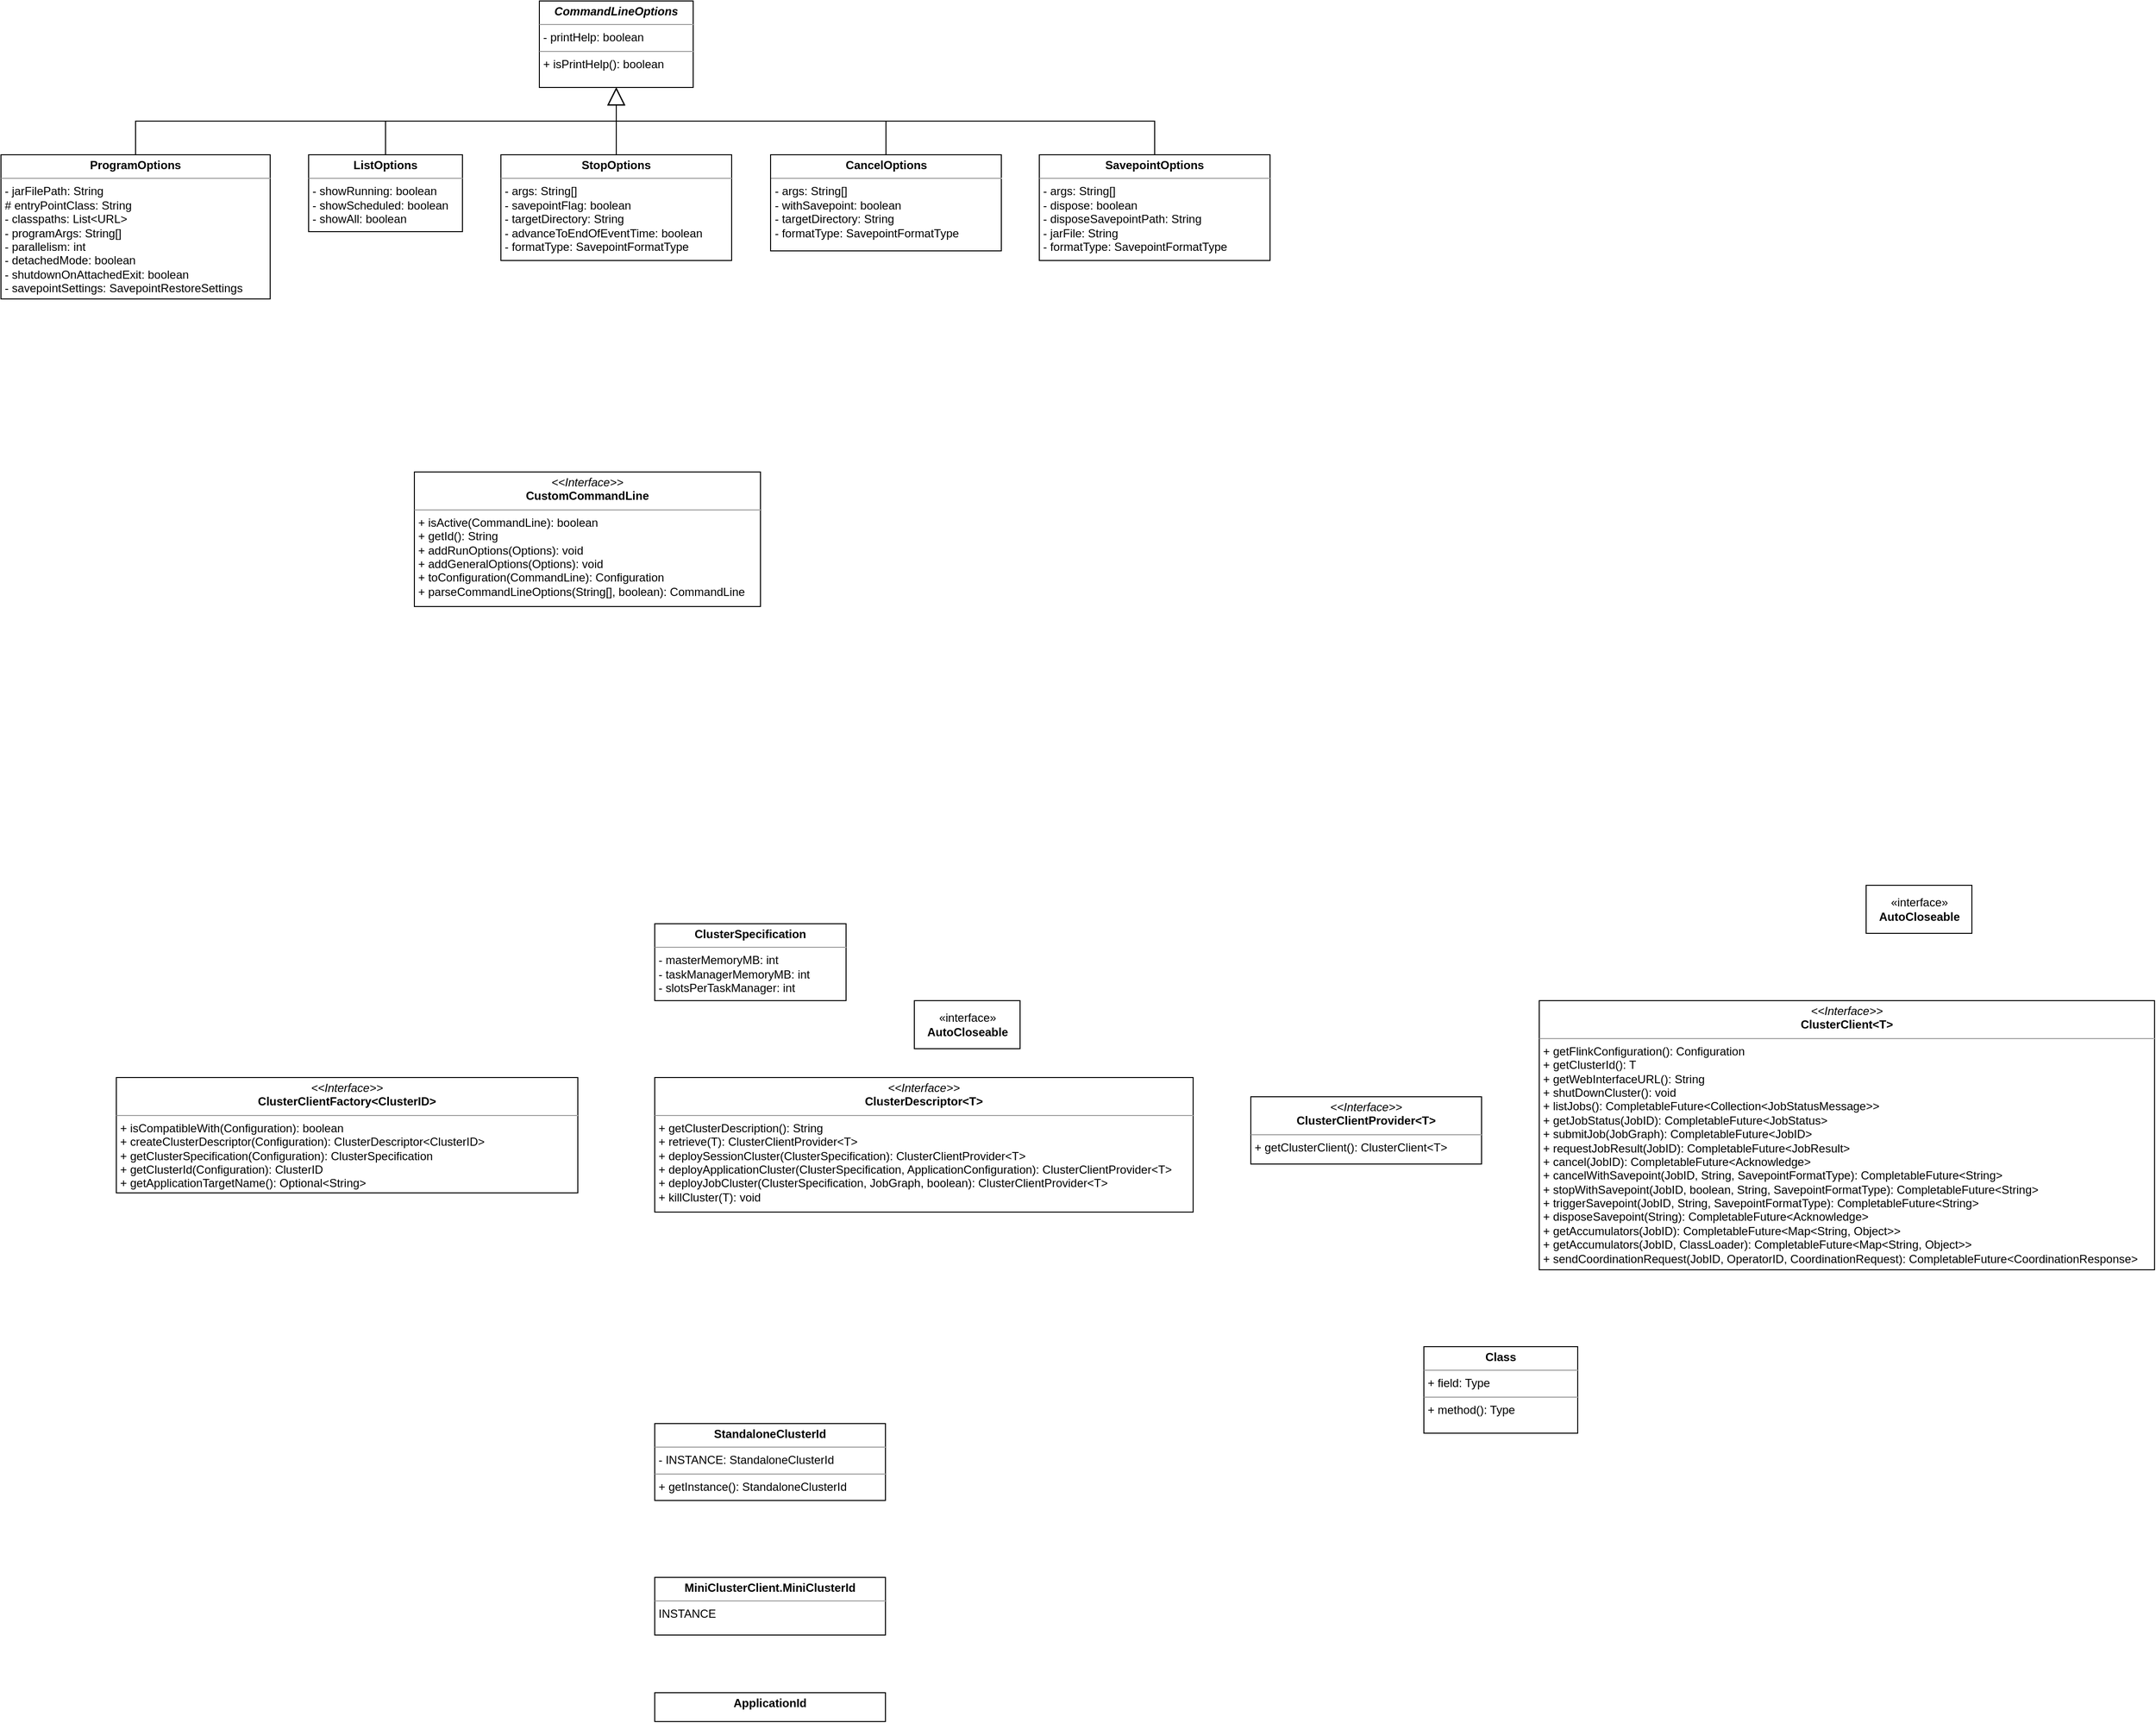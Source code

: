 <mxfile version="16.5.1" type="device"><diagram id="PmlVDTerafqDTLVXDZCJ" name="第 1 页"><mxGraphModel dx="1426" dy="737" grid="1" gridSize="10" guides="1" tooltips="1" connect="1" arrows="1" fold="1" page="1" pageScale="1" pageWidth="827" pageHeight="1169" math="0" shadow="0"><root><mxCell id="0"/><mxCell id="1" parent="0"/><mxCell id="fSjJxvaW8DpOCEP7CzGr-1" value="&lt;p style=&quot;margin: 0px ; margin-top: 4px ; text-align: center&quot;&gt;&lt;b&gt;&lt;i&gt;CommandLineOptions&lt;/i&gt;&lt;/b&gt;&lt;br&gt;&lt;/p&gt;&lt;hr size=&quot;1&quot;&gt;&lt;p style=&quot;margin: 0px ; margin-left: 4px&quot;&gt;- printHelp: boolean&lt;/p&gt;&lt;hr size=&quot;1&quot;&gt;&lt;p style=&quot;margin: 0px ; margin-left: 4px&quot;&gt;+ isPrintHelp(): boolean&lt;/p&gt;" style="verticalAlign=top;align=left;overflow=fill;fontSize=12;fontFamily=Helvetica;html=1;" parent="1" vertex="1"><mxGeometry x="760" y="280" width="160" height="90" as="geometry"/></mxCell><mxCell id="fSjJxvaW8DpOCEP7CzGr-8" value="&lt;p style=&quot;margin: 0px ; margin-top: 4px ; text-align: center&quot;&gt;&lt;b&gt;ProgramOptions&lt;/b&gt;&lt;br&gt;&lt;/p&gt;&lt;hr size=&quot;1&quot;&gt;&lt;p style=&quot;margin: 0px ; margin-left: 4px&quot;&gt;- jarFilePath: String&lt;/p&gt;&lt;p style=&quot;margin: 0px ; margin-left: 4px&quot;&gt;# entryPointClass: String&lt;/p&gt;&lt;p style=&quot;margin: 0px ; margin-left: 4px&quot;&gt;- classpaths: List&amp;lt;URL&amp;gt;&lt;/p&gt;&lt;p style=&quot;margin: 0px ; margin-left: 4px&quot;&gt;- programArgs: String[]&lt;/p&gt;&lt;p style=&quot;margin: 0px ; margin-left: 4px&quot;&gt;- parallelism: int&lt;/p&gt;&lt;p style=&quot;margin: 0px ; margin-left: 4px&quot;&gt;- detachedMode: boolean&lt;/p&gt;&lt;p style=&quot;margin: 0px ; margin-left: 4px&quot;&gt;- shutdownOnAttachedExit: boolean&lt;/p&gt;&lt;p style=&quot;margin: 0px ; margin-left: 4px&quot;&gt;- savepointSettings: SavepointRestoreSettings&lt;/p&gt;" style="verticalAlign=top;align=left;overflow=fill;fontSize=12;fontFamily=Helvetica;html=1;" parent="1" vertex="1"><mxGeometry x="200" y="440" width="280" height="150" as="geometry"/></mxCell><mxCell id="fSjJxvaW8DpOCEP7CzGr-9" value="&lt;p style=&quot;margin: 0px ; margin-top: 4px ; text-align: center&quot;&gt;&lt;b&gt;ListOptions&lt;/b&gt;&lt;br&gt;&lt;/p&gt;&lt;hr size=&quot;1&quot;&gt;&lt;p style=&quot;margin: 0px ; margin-left: 4px&quot;&gt;- showRunning: boolean&lt;/p&gt;&lt;p style=&quot;margin: 0px ; margin-left: 4px&quot;&gt;- showScheduled: boolean&lt;/p&gt;&lt;p style=&quot;margin: 0px ; margin-left: 4px&quot;&gt;- showAll: boolean&lt;/p&gt;" style="verticalAlign=top;align=left;overflow=fill;fontSize=12;fontFamily=Helvetica;html=1;" parent="1" vertex="1"><mxGeometry x="520" y="440" width="160" height="80" as="geometry"/></mxCell><mxCell id="fSjJxvaW8DpOCEP7CzGr-10" value="&lt;p style=&quot;margin: 0px ; margin-top: 4px ; text-align: center&quot;&gt;&lt;b&gt;StopOptions&lt;/b&gt;&lt;br&gt;&lt;/p&gt;&lt;hr size=&quot;1&quot;&gt;&lt;p style=&quot;margin: 0px ; margin-left: 4px&quot;&gt;- args: String[]&lt;/p&gt;&lt;p style=&quot;margin: 0px ; margin-left: 4px&quot;&gt;- savepointFlag: boolean&lt;/p&gt;&lt;p style=&quot;margin: 0px ; margin-left: 4px&quot;&gt;- targetDirectory: String&lt;/p&gt;&lt;p style=&quot;margin: 0px ; margin-left: 4px&quot;&gt;- advanceToEndOfEventTime: boolean&lt;/p&gt;&lt;p style=&quot;margin: 0px ; margin-left: 4px&quot;&gt;- formatType: SavepointFormatType&lt;/p&gt;" style="verticalAlign=top;align=left;overflow=fill;fontSize=12;fontFamily=Helvetica;html=1;" parent="1" vertex="1"><mxGeometry x="720" y="440" width="240" height="110" as="geometry"/></mxCell><mxCell id="fSjJxvaW8DpOCEP7CzGr-11" value="&lt;p style=&quot;margin: 0px ; margin-top: 4px ; text-align: center&quot;&gt;&lt;b&gt;CancelOptions&lt;/b&gt;&lt;br&gt;&lt;/p&gt;&lt;hr size=&quot;1&quot;&gt;&lt;p style=&quot;margin: 0px ; margin-left: 4px&quot;&gt;- args: String[]&lt;/p&gt;&lt;p style=&quot;margin: 0px ; margin-left: 4px&quot;&gt;- withSavepoint: boolean&lt;/p&gt;&lt;p style=&quot;margin: 0px ; margin-left: 4px&quot;&gt;- targetDirectory: String&lt;/p&gt;&lt;p style=&quot;margin: 0px ; margin-left: 4px&quot;&gt;- formatType: SavepointFormatType&lt;/p&gt;" style="verticalAlign=top;align=left;overflow=fill;fontSize=12;fontFamily=Helvetica;html=1;" parent="1" vertex="1"><mxGeometry x="1000.5" y="440" width="240" height="100" as="geometry"/></mxCell><mxCell id="fSjJxvaW8DpOCEP7CzGr-12" value="&lt;p style=&quot;margin: 0px ; margin-top: 4px ; text-align: center&quot;&gt;&lt;b&gt;SavepointOptions&lt;/b&gt;&lt;br&gt;&lt;/p&gt;&lt;hr size=&quot;1&quot;&gt;&lt;p style=&quot;margin: 0px ; margin-left: 4px&quot;&gt;- args: String[]&lt;/p&gt;&lt;p style=&quot;margin: 0px ; margin-left: 4px&quot;&gt;- dispose: boolean&lt;/p&gt;&lt;p style=&quot;margin: 0px ; margin-left: 4px&quot;&gt;- disposeSavepointPath: String&lt;/p&gt;&lt;p style=&quot;margin: 0px ; margin-left: 4px&quot;&gt;- jarFile: String&lt;/p&gt;&lt;p style=&quot;margin: 0px ; margin-left: 4px&quot;&gt;- formatType: SavepointFormatType&lt;/p&gt;" style="verticalAlign=top;align=left;overflow=fill;fontSize=12;fontFamily=Helvetica;html=1;" parent="1" vertex="1"><mxGeometry x="1280" y="440" width="240" height="110" as="geometry"/></mxCell><mxCell id="fSjJxvaW8DpOCEP7CzGr-13" value="&lt;p style=&quot;margin: 0px ; margin-top: 4px ; text-align: center&quot;&gt;&lt;i&gt;&amp;lt;&amp;lt;Interface&amp;gt;&amp;gt;&lt;/i&gt;&lt;br&gt;&lt;b&gt;CustomCommandLine&lt;/b&gt;&lt;/p&gt;&lt;hr size=&quot;1&quot;&gt;&lt;p style=&quot;margin: 0px ; margin-left: 4px&quot;&gt;+ isActive(CommandLine): boolean&lt;/p&gt;&lt;p style=&quot;margin: 0px ; margin-left: 4px&quot;&gt;+ getId(): String&lt;/p&gt;&lt;p style=&quot;margin: 0px ; margin-left: 4px&quot;&gt;+ addRunOptions(Options): void&lt;/p&gt;&lt;p style=&quot;margin: 0px ; margin-left: 4px&quot;&gt;+ addGeneralOptions(Options): void&lt;/p&gt;&lt;p style=&quot;margin: 0px ; margin-left: 4px&quot;&gt;+ toConfiguration(CommandLine): Configuration&lt;/p&gt;&lt;p style=&quot;margin: 0px ; margin-left: 4px&quot;&gt;+ parseCommandLineOptions(String[], boolean): CommandLine&lt;/p&gt;" style="verticalAlign=top;align=left;overflow=fill;fontSize=12;fontFamily=Helvetica;html=1;" parent="1" vertex="1"><mxGeometry x="630" y="770" width="360" height="140" as="geometry"/></mxCell><mxCell id="fSjJxvaW8DpOCEP7CzGr-14" value="" style="endArrow=block;endSize=16;endFill=0;html=1;rounded=0;entryX=0.5;entryY=1;entryDx=0;entryDy=0;exitX=0.5;exitY=0;exitDx=0;exitDy=0;edgeStyle=orthogonalEdgeStyle;" parent="1" source="fSjJxvaW8DpOCEP7CzGr-12" target="fSjJxvaW8DpOCEP7CzGr-1" edge="1"><mxGeometry width="160" relative="1" as="geometry"><mxPoint x="900" y="640" as="sourcePoint"/><mxPoint x="980" y="360" as="targetPoint"/></mxGeometry></mxCell><mxCell id="fSjJxvaW8DpOCEP7CzGr-15" value="" style="endArrow=block;endSize=16;endFill=0;html=1;rounded=0;entryX=0.5;entryY=1;entryDx=0;entryDy=0;exitX=0.5;exitY=0;exitDx=0;exitDy=0;edgeStyle=orthogonalEdgeStyle;" parent="1" source="fSjJxvaW8DpOCEP7CzGr-11" target="fSjJxvaW8DpOCEP7CzGr-1" edge="1"><mxGeometry width="160" relative="1" as="geometry"><mxPoint x="770" y="630" as="sourcePoint"/><mxPoint x="930" y="630" as="targetPoint"/></mxGeometry></mxCell><mxCell id="fSjJxvaW8DpOCEP7CzGr-16" value="" style="endArrow=block;endSize=16;endFill=0;html=1;rounded=0;entryX=0.5;entryY=1;entryDx=0;entryDy=0;exitX=0.5;exitY=0;exitDx=0;exitDy=0;" parent="1" source="fSjJxvaW8DpOCEP7CzGr-10" target="fSjJxvaW8DpOCEP7CzGr-1" edge="1"><mxGeometry width="160" relative="1" as="geometry"><mxPoint x="620" y="660" as="sourcePoint"/><mxPoint x="780" y="660" as="targetPoint"/></mxGeometry></mxCell><mxCell id="fSjJxvaW8DpOCEP7CzGr-17" value="" style="endArrow=block;endSize=16;endFill=0;html=1;rounded=0;exitX=0.5;exitY=0;exitDx=0;exitDy=0;entryX=0.5;entryY=1;entryDx=0;entryDy=0;edgeStyle=orthogonalEdgeStyle;" parent="1" source="fSjJxvaW8DpOCEP7CzGr-9" target="fSjJxvaW8DpOCEP7CzGr-1" edge="1"><mxGeometry width="160" relative="1" as="geometry"><mxPoint x="650" y="660" as="sourcePoint"/><mxPoint x="800" y="390" as="targetPoint"/></mxGeometry></mxCell><mxCell id="fSjJxvaW8DpOCEP7CzGr-18" value="" style="endArrow=block;endSize=16;endFill=0;html=1;rounded=0;entryX=0.5;entryY=1;entryDx=0;entryDy=0;exitX=0.5;exitY=0;exitDx=0;exitDy=0;edgeStyle=orthogonalEdgeStyle;" parent="1" source="fSjJxvaW8DpOCEP7CzGr-8" target="fSjJxvaW8DpOCEP7CzGr-1" edge="1"><mxGeometry width="160" relative="1" as="geometry"><mxPoint x="630" y="650" as="sourcePoint"/><mxPoint x="790" y="650" as="targetPoint"/></mxGeometry></mxCell><mxCell id="k4-JR9TbxePo1f9Iq4xI-1" value="&lt;p style=&quot;margin: 0px ; margin-top: 4px ; text-align: center&quot;&gt;&lt;i&gt;&amp;lt;&amp;lt;Interface&amp;gt;&amp;gt;&lt;/i&gt;&lt;br&gt;&lt;b&gt;ClusterClientFactory&amp;lt;ClusterID&amp;gt;&lt;/b&gt;&lt;/p&gt;&lt;hr size=&quot;1&quot;&gt;&lt;p style=&quot;margin: 0px ; margin-left: 4px&quot;&gt;+ isCompatibleWith(Configuration): boolean&lt;/p&gt;&lt;p style=&quot;margin: 0px ; margin-left: 4px&quot;&gt;+ createClusterDescriptor(Configuration): ClusterDescriptor&amp;lt;ClusterID&amp;gt;&lt;/p&gt;&lt;p style=&quot;margin: 0px ; margin-left: 4px&quot;&gt;+ getClusterSpecification(Configuration): ClusterSpecification&lt;/p&gt;&lt;p style=&quot;margin: 0px ; margin-left: 4px&quot;&gt;+ getClusterId(Configuration): ClusterID&lt;/p&gt;&lt;p style=&quot;margin: 0px ; margin-left: 4px&quot;&gt;+ getApplicationTargetName(): Optional&amp;lt;String&amp;gt;&lt;/p&gt;" style="verticalAlign=top;align=left;overflow=fill;fontSize=12;fontFamily=Helvetica;html=1;" vertex="1" parent="1"><mxGeometry x="320" y="1400" width="480" height="120" as="geometry"/></mxCell><mxCell id="k4-JR9TbxePo1f9Iq4xI-2" value="&lt;p style=&quot;margin: 0px ; margin-top: 4px ; text-align: center&quot;&gt;&lt;b&gt;ClusterSpecification&lt;/b&gt;&lt;br&gt;&lt;/p&gt;&lt;hr size=&quot;1&quot;&gt;&lt;p style=&quot;margin: 0px ; margin-left: 4px&quot;&gt;- masterMemoryMB: int&lt;/p&gt;&lt;p style=&quot;margin: 0px ; margin-left: 4px&quot;&gt;- taskManagerMemoryMB: int&lt;/p&gt;&lt;p style=&quot;margin: 0px ; margin-left: 4px&quot;&gt;- slotsPerTaskManager: int&lt;/p&gt;" style="verticalAlign=top;align=left;overflow=fill;fontSize=12;fontFamily=Helvetica;html=1;" vertex="1" parent="1"><mxGeometry x="880" y="1240" width="199" height="80" as="geometry"/></mxCell><mxCell id="k4-JR9TbxePo1f9Iq4xI-3" value="&lt;p style=&quot;margin: 0px ; margin-top: 4px ; text-align: center&quot;&gt;&lt;i&gt;&amp;lt;&amp;lt;Interface&amp;gt;&amp;gt;&lt;/i&gt;&lt;br&gt;&lt;b&gt;ClusterDescriptor&amp;lt;T&amp;gt;&lt;/b&gt;&lt;/p&gt;&lt;hr size=&quot;1&quot;&gt;&lt;p style=&quot;margin: 0px ; margin-left: 4px&quot;&gt;+ getClusterDescription(): String&lt;/p&gt;&lt;p style=&quot;margin: 0px ; margin-left: 4px&quot;&gt;+ retrieve(T): ClusterClientProvider&amp;lt;T&amp;gt;&lt;/p&gt;&lt;p style=&quot;margin: 0px ; margin-left: 4px&quot;&gt;+ deploySessionCluster(ClusterSpecification): ClusterClientProvider&amp;lt;T&amp;gt;&lt;/p&gt;&lt;p style=&quot;margin: 0px ; margin-left: 4px&quot;&gt;+ deployApplicationCluster(ClusterSpecification, ApplicationConfiguration): ClusterClientProvider&amp;lt;T&amp;gt;&lt;/p&gt;&lt;p style=&quot;margin: 0px ; margin-left: 4px&quot;&gt;+ deployJobCluster(ClusterSpecification, JobGraph, boolean): ClusterClientProvider&amp;lt;T&amp;gt;&lt;/p&gt;&lt;p style=&quot;margin: 0px ; margin-left: 4px&quot;&gt;+ killCluster(T): void&lt;/p&gt;" style="verticalAlign=top;align=left;overflow=fill;fontSize=12;fontFamily=Helvetica;html=1;" vertex="1" parent="1"><mxGeometry x="880" y="1400" width="560" height="140" as="geometry"/></mxCell><mxCell id="k4-JR9TbxePo1f9Iq4xI-4" value="«interface»&lt;br&gt;&lt;b&gt;AutoCloseable&lt;/b&gt;" style="html=1;" vertex="1" parent="1"><mxGeometry x="1150" y="1320" width="110" height="50" as="geometry"/></mxCell><mxCell id="k4-JR9TbxePo1f9Iq4xI-5" value="&lt;p style=&quot;margin: 0px ; margin-top: 4px ; text-align: center&quot;&gt;&lt;i&gt;&amp;lt;&amp;lt;Interface&amp;gt;&amp;gt;&lt;/i&gt;&lt;br&gt;&lt;b&gt;ClusterClientProvider&amp;lt;T&amp;gt;&lt;/b&gt;&lt;/p&gt;&lt;hr size=&quot;1&quot;&gt;&lt;p style=&quot;margin: 0px ; margin-left: 4px&quot;&gt;+ getClusterClient(): ClusterClient&amp;lt;T&amp;gt;&lt;br&gt;&lt;/p&gt;" style="verticalAlign=top;align=left;overflow=fill;fontSize=12;fontFamily=Helvetica;html=1;" vertex="1" parent="1"><mxGeometry x="1500" y="1420" width="240" height="70" as="geometry"/></mxCell><mxCell id="k4-JR9TbxePo1f9Iq4xI-6" value="&lt;p style=&quot;margin: 0px ; margin-top: 4px ; text-align: center&quot;&gt;&lt;i&gt;&amp;lt;&amp;lt;Interface&amp;gt;&amp;gt;&lt;/i&gt;&lt;br&gt;&lt;b&gt;ClusterClient&amp;lt;T&amp;gt;&lt;/b&gt;&lt;/p&gt;&lt;hr size=&quot;1&quot;&gt;&lt;p style=&quot;margin: 0px ; margin-left: 4px&quot;&gt;+ getFlinkConfiguration(): Configuration&lt;/p&gt;&lt;p style=&quot;margin: 0px ; margin-left: 4px&quot;&gt;+ getClusterId(): T&lt;/p&gt;&lt;p style=&quot;margin: 0px ; margin-left: 4px&quot;&gt;+ getWebInterfaceURL(): String&lt;/p&gt;&lt;p style=&quot;margin: 0px ; margin-left: 4px&quot;&gt;+ shutDownCluster(): void&lt;/p&gt;&lt;p style=&quot;margin: 0px ; margin-left: 4px&quot;&gt;+ listJobs(): CompletableFuture&amp;lt;Collection&amp;lt;JobStatusMessage&amp;gt;&amp;gt;&lt;/p&gt;&lt;p style=&quot;margin: 0px ; margin-left: 4px&quot;&gt;+ getJobStatus(JobID): CompletableFuture&amp;lt;JobStatus&amp;gt;&lt;/p&gt;&lt;p style=&quot;margin: 0px ; margin-left: 4px&quot;&gt;+ submitJob(JobGraph): CompletableFuture&amp;lt;JobID&amp;gt;&lt;/p&gt;&lt;p style=&quot;margin: 0px ; margin-left: 4px&quot;&gt;+ requestJobResult(JobID): CompletableFuture&amp;lt;JobResult&amp;gt;&lt;/p&gt;&lt;p style=&quot;margin: 0px ; margin-left: 4px&quot;&gt;+ cancel(JobID): CompletableFuture&amp;lt;Acknowledge&amp;gt;&lt;/p&gt;&lt;p style=&quot;margin: 0px ; margin-left: 4px&quot;&gt;+ cancelWithSavepoint(JobID, String, SavepointFormatType): CompletableFuture&amp;lt;String&amp;gt;&lt;/p&gt;&lt;p style=&quot;margin: 0px ; margin-left: 4px&quot;&gt;+ stopWithSavepoint(JobID, boolean, String, SavepointFormatType): CompletableFuture&amp;lt;String&amp;gt;&lt;/p&gt;&lt;p style=&quot;margin: 0px ; margin-left: 4px&quot;&gt;+ triggerSavepoint(JobID, String, SavepointFormatType): CompletableFuture&amp;lt;String&amp;gt;&lt;/p&gt;&lt;p style=&quot;margin: 0px ; margin-left: 4px&quot;&gt;+ disposeSavepoint(String): CompletableFuture&amp;lt;Acknowledge&amp;gt;&lt;/p&gt;&lt;p style=&quot;margin: 0px ; margin-left: 4px&quot;&gt;+ getAccumulators(JobID): CompletableFuture&amp;lt;Map&amp;lt;String, Object&amp;gt;&amp;gt;&lt;/p&gt;&lt;p style=&quot;margin: 0px ; margin-left: 4px&quot;&gt;+ getAccumulators(JobID, ClassLoader): CompletableFuture&amp;lt;Map&amp;lt;String, Object&amp;gt;&amp;gt;&lt;/p&gt;&lt;p style=&quot;margin: 0px ; margin-left: 4px&quot;&gt;+ sendCoordinationRequest(JobID, OperatorID, CoordinationRequest): CompletableFuture&amp;lt;CoordinationResponse&amp;gt;&lt;/p&gt;" style="verticalAlign=top;align=left;overflow=fill;fontSize=12;fontFamily=Helvetica;html=1;" vertex="1" parent="1"><mxGeometry x="1800" y="1320" width="640" height="280" as="geometry"/></mxCell><mxCell id="k4-JR9TbxePo1f9Iq4xI-7" value="«interface»&lt;br&gt;&lt;b&gt;AutoCloseable&lt;/b&gt;" style="html=1;" vertex="1" parent="1"><mxGeometry x="2140" y="1200" width="110" height="50" as="geometry"/></mxCell><mxCell id="k4-JR9TbxePo1f9Iq4xI-9" value="&lt;p style=&quot;margin: 0px ; margin-top: 4px ; text-align: center&quot;&gt;&lt;b&gt;StandaloneClusterId&lt;/b&gt;&lt;br&gt;&lt;/p&gt;&lt;hr size=&quot;1&quot;&gt;&lt;p style=&quot;margin: 0px ; margin-left: 4px&quot;&gt;- INSTANCE: StandaloneClusterId&lt;/p&gt;&lt;hr size=&quot;1&quot;&gt;&lt;p style=&quot;margin: 0px ; margin-left: 4px&quot;&gt;+ getInstance(): StandaloneClusterId&lt;/p&gt;" style="verticalAlign=top;align=left;overflow=fill;fontSize=12;fontFamily=Helvetica;html=1;" vertex="1" parent="1"><mxGeometry x="880" y="1760" width="240" height="80" as="geometry"/></mxCell><mxCell id="k4-JR9TbxePo1f9Iq4xI-10" value="&lt;p style=&quot;margin: 0px ; margin-top: 4px ; text-align: center&quot;&gt;&lt;b&gt;MiniClusterClient.&lt;/b&gt;&lt;b&gt;MiniClusterId&lt;/b&gt;&lt;/p&gt;&lt;hr size=&quot;1&quot;&gt;&lt;p style=&quot;margin: 0px ; margin-left: 4px&quot;&gt;INSTANCE&lt;/p&gt;" style="verticalAlign=top;align=left;overflow=fill;fontSize=12;fontFamily=Helvetica;html=1;" vertex="1" parent="1"><mxGeometry x="880" y="1920" width="240" height="60" as="geometry"/></mxCell><mxCell id="k4-JR9TbxePo1f9Iq4xI-11" value="&lt;p style=&quot;margin: 0px ; margin-top: 4px ; text-align: center&quot;&gt;&lt;b&gt;ApplicationId&lt;/b&gt;&lt;/p&gt;&lt;p style=&quot;margin: 0px ; margin-left: 4px&quot;&gt;&lt;br&gt;&lt;/p&gt;" style="verticalAlign=top;align=left;overflow=fill;fontSize=12;fontFamily=Helvetica;html=1;" vertex="1" parent="1"><mxGeometry x="880" y="2040" width="240" height="30" as="geometry"/></mxCell><mxCell id="k4-JR9TbxePo1f9Iq4xI-12" value="&lt;p style=&quot;margin:0px;margin-top:4px;text-align:center;&quot;&gt;&lt;b&gt;Class&lt;/b&gt;&lt;/p&gt;&lt;hr size=&quot;1&quot;/&gt;&lt;p style=&quot;margin:0px;margin-left:4px;&quot;&gt;+ field: Type&lt;/p&gt;&lt;hr size=&quot;1&quot;/&gt;&lt;p style=&quot;margin:0px;margin-left:4px;&quot;&gt;+ method(): Type&lt;/p&gt;" style="verticalAlign=top;align=left;overflow=fill;fontSize=12;fontFamily=Helvetica;html=1;" vertex="1" parent="1"><mxGeometry x="1680" y="1680" width="160" height="90" as="geometry"/></mxCell></root></mxGraphModel></diagram></mxfile>